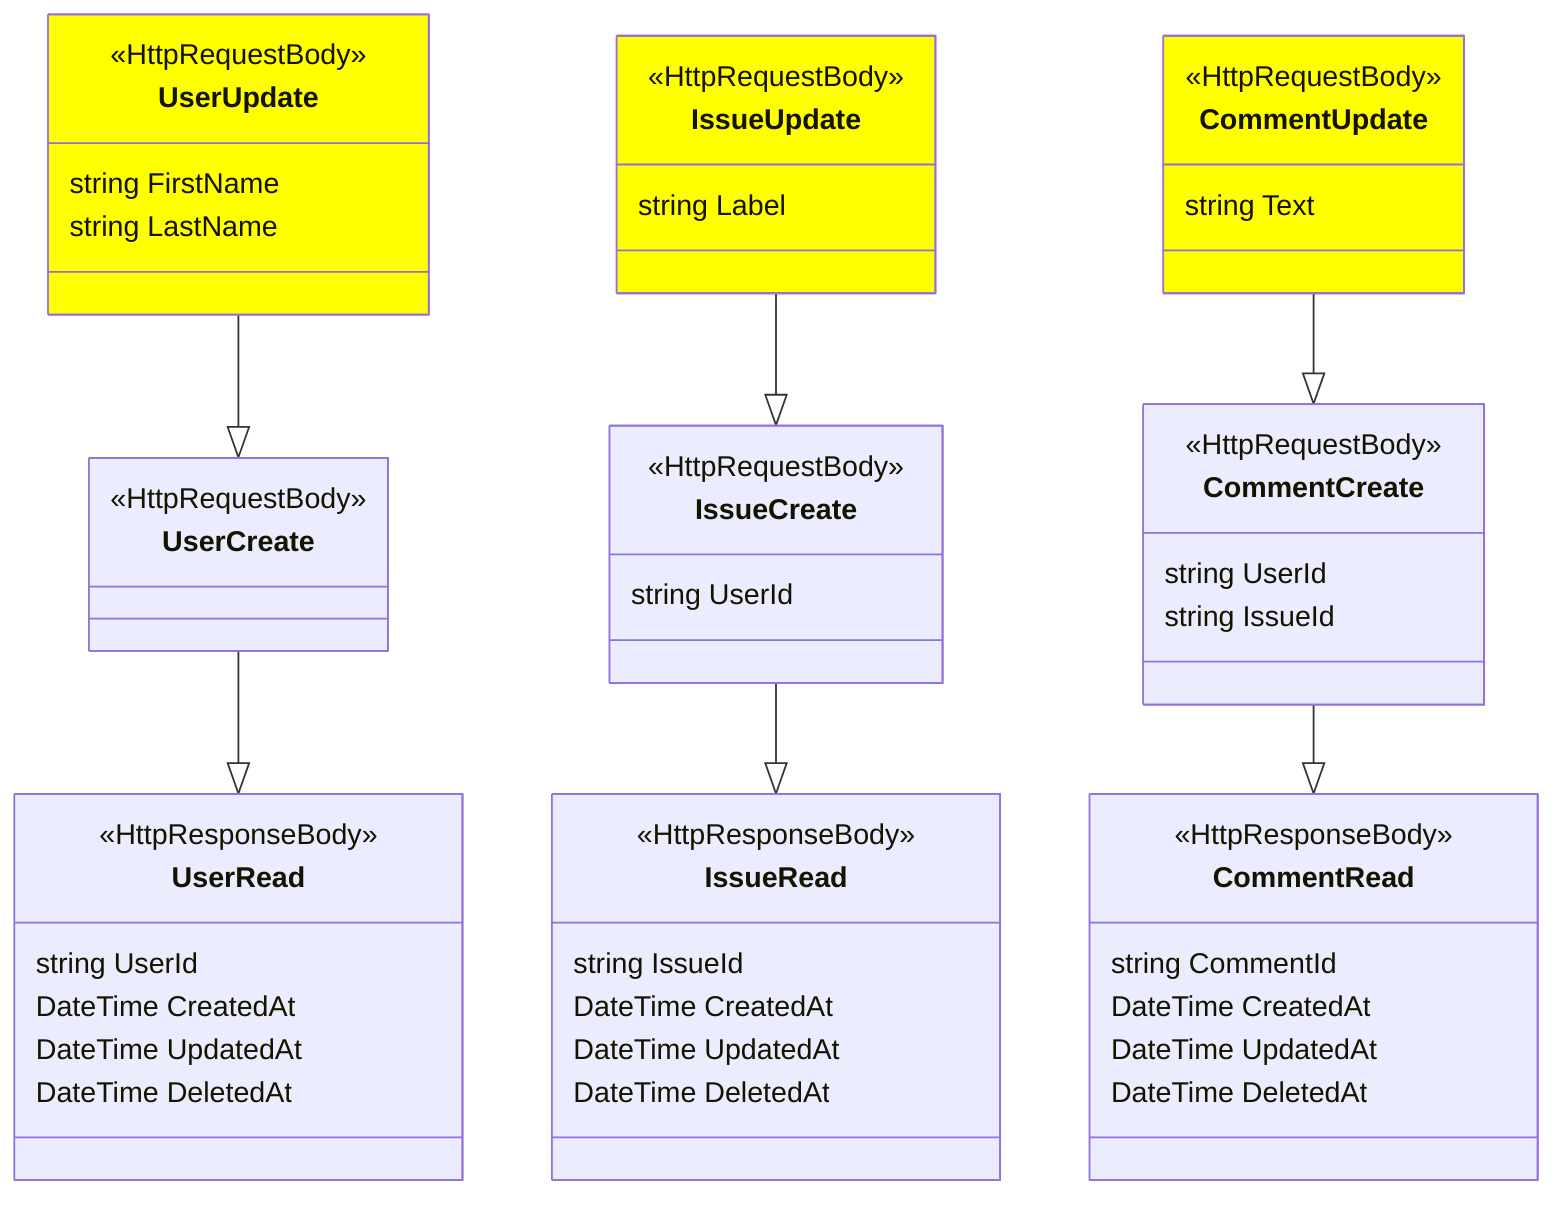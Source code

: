 classDiagram

    direction BT

    class UserRead {
        <<HttpResponseBody>>
        string UserId
        DateTime CreatedAt
        DateTime UpdatedAt
        DateTime DeletedAt
    }
    class UserCreate {
        <<HttpRequestBody>>
    }
    class UserUpdate {
        <<HttpRequestBody>>
        string FirstName
        string LastName
    }

    UserRead <|-- UserCreate
    UserCreate <|-- UserUpdate

    class IssueRead {
        <<HttpResponseBody>>
        string IssueId
        DateTime CreatedAt
        DateTime UpdatedAt
        DateTime DeletedAt
    }
    class IssueCreate {
        <<HttpRequestBody>>
        string UserId
    }
    class IssueUpdate {
        <<HttpRequestBody>>
        string Label
    }

    IssueRead <|-- IssueCreate
    IssueCreate <|-- IssueUpdate

    class CommentRead {
        <<HttpResponseBody>>
        string CommentId
        DateTime CreatedAt
        DateTime UpdatedAt
        DateTime DeletedAt
    }
    class CommentCreate {
        <<HttpRequestBody>>
        string UserId
        string IssueId
    }
    class CommentUpdate {
        <<HttpRequestBody>>
        string Text
    }

    CommentRead <|-- CommentCreate
    CommentCreate <|-- CommentUpdate

    style UserUpdate fill:yellow
    style IssueUpdate fill:yellow
    style CommentUpdate fill:yellow